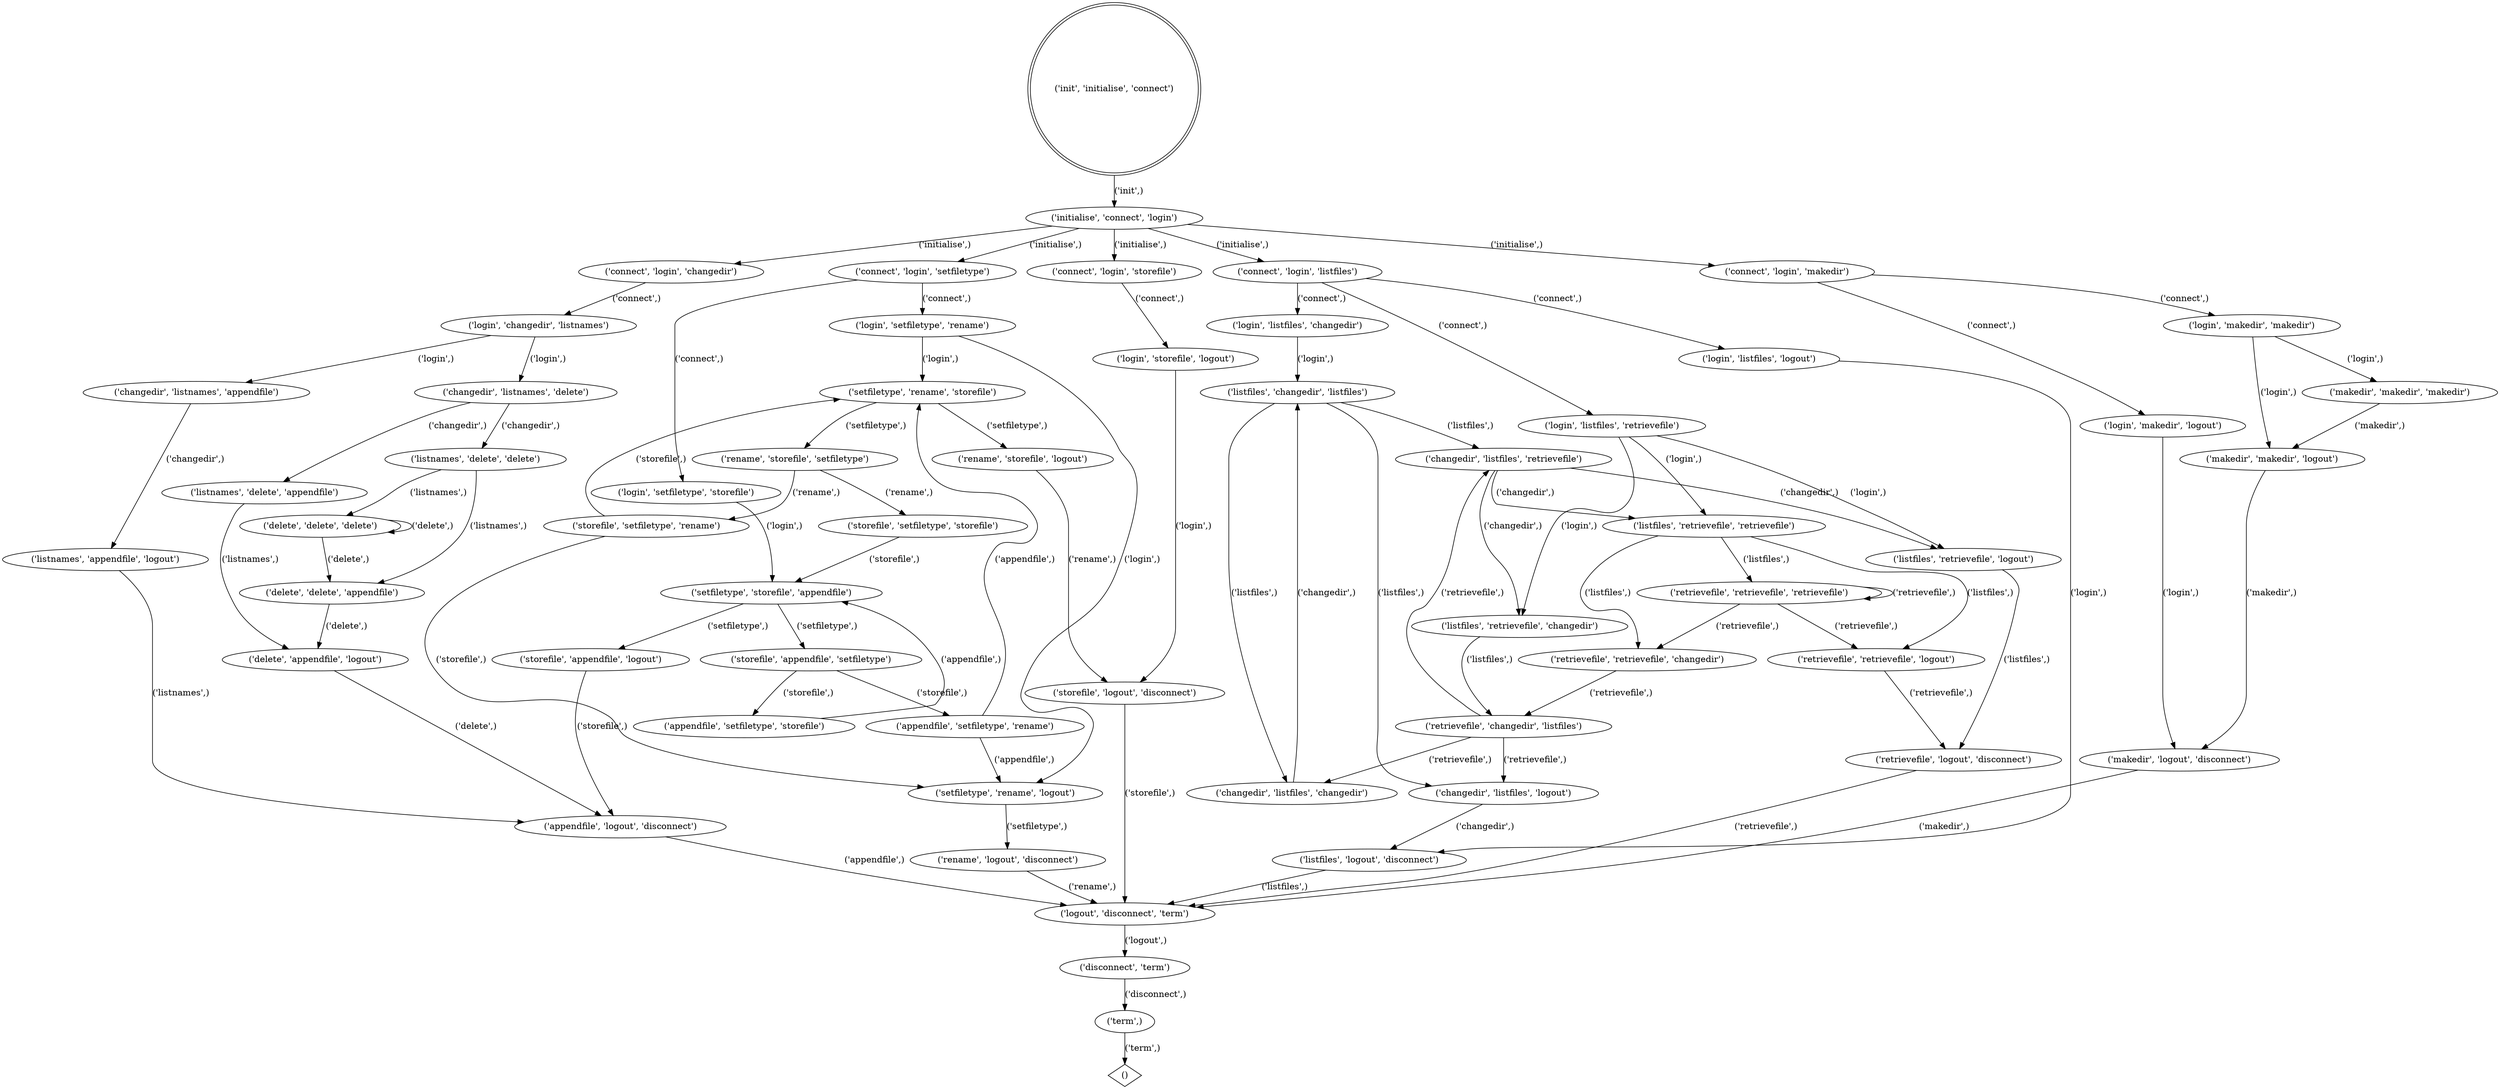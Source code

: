 digraph  {
0 [shape=doublecircle, label="('init', 'initialise', 'connect')"];
1 [label="('initialise', 'connect', 'login')"];
2 [label="('connect', 'login', 'changedir')"];
3 [label="('login', 'changedir', 'listnames')"];
4 [label="('changedir', 'listnames', 'delete')"];
5 [label="('listnames', 'delete', 'delete')"];
6 [label="('delete', 'delete', 'appendfile')"];
7 [label="('delete', 'appendfile', 'logout')"];
8 [label="('appendfile', 'logout', 'disconnect')"];
9 [label="('logout', 'disconnect', 'term')"];
10 [label="('disconnect', 'term')"];
11 [label="('term',)"];
12 [label="('connect', 'login', 'listfiles')"];
13 [label="('login', 'listfiles', 'logout')"];
14 [label="('listfiles', 'logout', 'disconnect')"];
15 [label="('connect', 'login', 'setfiletype')"];
16 [label="('login', 'setfiletype', 'rename')"];
17 [label="('setfiletype', 'rename', 'logout')"];
18 [label="('rename', 'logout', 'disconnect')"];
19 [label="('login', 'listfiles', 'changedir')"];
20 [label="('listfiles', 'changedir', 'listfiles')"];
21 [label="('changedir', 'listfiles', 'logout')"];
22 [label="('connect', 'login', 'storefile')"];
23 [label="('login', 'storefile', 'logout')"];
24 [label="('storefile', 'logout', 'disconnect')"];
25 [label="('connect', 'login', 'makedir')"];
26 [label="('login', 'makedir', 'logout')"];
27 [label="('makedir', 'logout', 'disconnect')"];
28 [label="('delete', 'delete', 'delete')"];
29 [label="('changedir', 'listnames', 'appendfile')"];
30 [label="('listnames', 'appendfile', 'logout')"];
31 [label="('changedir', 'listfiles', 'changedir')"];
32 [label="('login', 'listfiles', 'retrievefile')"];
33 [label="('listfiles', 'retrievefile', 'changedir')"];
34 [label="('retrievefile', 'changedir', 'listfiles')"];
35 [label="('listnames', 'delete', 'appendfile')"];
36 [label="('login', 'setfiletype', 'storefile')"];
37 [label="('setfiletype', 'storefile', 'appendfile')"];
38 [label="('storefile', 'appendfile', 'logout')"];
39 [label="('setfiletype', 'rename', 'storefile')"];
40 [label="('rename', 'storefile', 'setfiletype')"];
41 [label="('storefile', 'setfiletype', 'rename')"];
42 [label="('changedir', 'listfiles', 'retrievefile')"];
43 [label="('listfiles', 'retrievefile', 'logout')"];
44 [label="('retrievefile', 'logout', 'disconnect')"];
45 [label="('login', 'makedir', 'makedir')"];
46 [label="('makedir', 'makedir', 'logout')"];
47 [label="('storefile', 'appendfile', 'setfiletype')"];
48 [label="('appendfile', 'setfiletype', 'rename')"];
49 [label="('rename', 'storefile', 'logout')"];
50 [label="('listfiles', 'retrievefile', 'retrievefile')"];
51 [label="('retrievefile', 'retrievefile', 'retrievefile')"];
52 [label="('retrievefile', 'retrievefile', 'changedir')"];
53 [label="('makedir', 'makedir', 'makedir')"];
54 [label="('appendfile', 'setfiletype', 'storefile')"];
55 [label="('storefile', 'setfiletype', 'storefile')"];
56 [label="('retrievefile', 'retrievefile', 'logout')"];
57 [shape=diamond, label="()"];
0 -> 1  [key=1, label="('init',)", weight=1000];
1 -> 22  [key=2, label="('initialise',)", weight=99];
1 -> 12  [key=3, label="('initialise',)", weight=335];
1 -> 2  [key=4, label="('initialise',)", weight=254];
1 -> 25  [key=5, label="('initialise',)", weight=111];
1 -> 15  [key=6, label="('initialise',)", weight=201];
2 -> 3  [key=7, label="('connect',)", weight=254];
3 -> 29  [key=8, label="('login',)", weight=117];
3 -> 4  [key=9, label="('login',)", weight=137];
4 -> 35  [key=10, label="('changedir',)", weight=61];
4 -> 5  [key=11, label="('changedir',)", weight=76];
5 -> 28  [key=12, label="('listnames',)", weight=46];
5 -> 6  [key=13, label="('listnames',)", weight=30];
6 -> 7  [key=14, label="('delete',)", weight=76];
7 -> 8  [key=15, label="('delete',)", weight=137];
8 -> 9  [key=16, label="('appendfile',)", weight=363];
9 -> 10  [key=17, label="('logout',)", weight=1000];
10 -> 11  [key=18, label="('disconnect',)", weight=1000];
11 -> 57  [key=19, label="('term',)", weight=1000];
12 -> 13  [key=20, label="('connect',)", weight=135];
12 -> 19  [key=21, label="('connect',)", weight=127];
12 -> 32  [key=22, label="('connect',)", weight=73];
13 -> 14  [key=23, label="('login',)", weight=135];
14 -> 9  [key=24, label="('listfiles',)", weight=267];
15 -> 16  [key=25, label="('connect',)", weight=89];
15 -> 36  [key=26, label="('connect',)", weight=112];
16 -> 17  [key=27, label="('login',)", weight=39];
16 -> 39  [key=28, label="('login',)", weight=50];
17 -> 18  [key=29, label="('setfiletype',)", weight=46];
18 -> 9  [key=30, label="('rename',)", weight=46];
19 -> 20  [key=31, label="('login',)", weight=127];
20 -> 31  [key=32, label="('listfiles',)", weight=130];
20 -> 21  [key=33, label="('listfiles',)", weight=106];
20 -> 42  [key=34, label="('listfiles',)", weight=60];
21 -> 14  [key=35, label="('changedir',)", weight=132];
22 -> 23  [key=36, label="('connect',)", weight=99];
23 -> 24  [key=37, label="('login',)", weight=99];
24 -> 9  [key=38, label="('storefile',)", weight=145];
25 -> 45  [key=39, label="('connect',)", weight=14];
25 -> 26  [key=40, label="('connect',)", weight=97];
26 -> 27  [key=41, label="('login',)", weight=97];
27 -> 9  [key=42, label="('makedir',)", weight=111];
28 -> 28  [key=43, label="('delete',)", weight=56];
28 -> 6  [key=44, label="('delete',)", weight=46];
29 -> 30  [key=45, label="('changedir',)", weight=117];
30 -> 8  [key=46, label="('listnames',)", weight=117];
31 -> 20  [key=47, label="('changedir',)", weight=169];
32 -> 50  [key=48, label="('login',)", weight=10];
32 -> 33  [key=49, label="('login',)", weight=33];
32 -> 43  [key=50, label="('login',)", weight=30];
33 -> 34  [key=51, label="('listfiles',)", weight=59];
34 -> 31  [key=52, label="('retrievefile',)", weight=39];
34 -> 21  [key=53, label="('retrievefile',)", weight=26];
34 -> 42  [key=54, label="('retrievefile',)", weight=9];
35 -> 7  [key=55, label="('listnames',)", weight=61];
36 -> 37  [key=56, label="('login',)", weight=112];
37 -> 38  [key=57, label="('setfiletype',)", weight=109];
37 -> 47  [key=58, label="('setfiletype',)", weight=22];
38 -> 8  [key=59, label="('storefile',)", weight=109];
39 -> 40  [key=60, label="('setfiletype',)", weight=10];
39 -> 49  [key=61, label="('setfiletype',)", weight=46];
40 -> 41  [key=62, label="('rename',)", weight=4];
40 -> 55  [key=63, label="('rename',)", weight=6];
41 -> 17  [key=64, label="('storefile',)", weight=3];
41 -> 39  [key=65, label="('storefile',)", weight=1];
42 -> 50  [key=66, label="('changedir',)", weight=15];
42 -> 43  [key=67, label="('changedir',)", weight=28];
42 -> 33  [key=68, label="('changedir',)", weight=26];
43 -> 44  [key=69, label="('listfiles',)", weight=58];
44 -> 9  [key=70, label="('retrievefile',)", weight=68];
45 -> 53  [key=71, label="('login',)", weight=5];
45 -> 46  [key=72, label="('login',)", weight=9];
46 -> 27  [key=73, label="('makedir',)", weight=14];
47 -> 54  [key=74, label="('storefile',)", weight=13];
47 -> 48  [key=75, label="('storefile',)", weight=9];
48 -> 17  [key=76, label="('appendfile',)", weight=4];
48 -> 39  [key=77, label="('appendfile',)", weight=5];
49 -> 24  [key=78, label="('rename',)", weight=46];
50 -> 56  [key=79, label="('listfiles',)", weight=8];
50 -> 52  [key=80, label="('listfiles',)", weight=10];
50 -> 51  [key=81, label="('listfiles',)", weight=7];
51 -> 56  [key=82, label="('retrievefile',)", weight=2];
51 -> 52  [key=83, label="('retrievefile',)", weight=5];
51 -> 51  [key=84, label="('retrievefile',)", weight=4];
52 -> 34  [key=85, label="('retrievefile',)", weight=15];
53 -> 46  [key=86, label="('makedir',)", weight=5];
54 -> 37  [key=87, label="('appendfile',)", weight=13];
55 -> 37  [key=88, label="('storefile',)", weight=6];
56 -> 44  [key=89, label="('retrievefile',)", weight=10];
}
